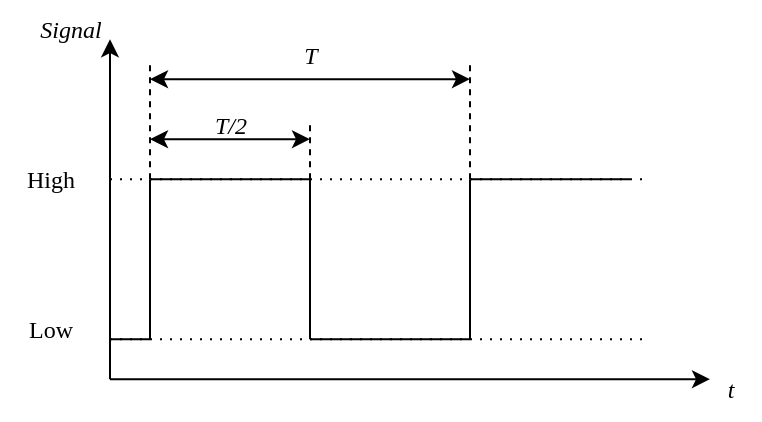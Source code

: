<mxfile version="20.2.8" type="device"><diagram id="H67EuQW1_RXTXJQNw-cR" name="Page-1"><mxGraphModel dx="601" dy="448" grid="1" gridSize="10" guides="1" tooltips="1" connect="1" arrows="1" fold="1" page="1" pageScale="1" pageWidth="827" pageHeight="1169" math="0" shadow="0"><root><mxCell id="0"/><mxCell id="1" parent="0"/><mxCell id="VZMJ-uMy31Nqs9gk9yMd-3" value="" style="endArrow=classic;html=1;rounded=0;" edge="1" parent="1"><mxGeometry width="50" height="50" relative="1" as="geometry"><mxPoint x="65" y="239.6" as="sourcePoint"/><mxPoint x="65" y="69.6" as="targetPoint"/></mxGeometry></mxCell><mxCell id="VZMJ-uMy31Nqs9gk9yMd-4" value="" style="endArrow=classic;html=1;rounded=0;" edge="1" parent="1"><mxGeometry width="50" height="50" relative="1" as="geometry"><mxPoint x="65" y="239.6" as="sourcePoint"/><mxPoint x="365" y="239.6" as="targetPoint"/></mxGeometry></mxCell><mxCell id="VZMJ-uMy31Nqs9gk9yMd-8" value="" style="endArrow=none;dashed=1;html=1;rounded=0;dashPattern=1 4;" edge="1" parent="1"><mxGeometry width="50" height="50" relative="1" as="geometry"><mxPoint x="65" y="139.6" as="sourcePoint"/><mxPoint x="335" y="139.6" as="targetPoint"/></mxGeometry></mxCell><mxCell id="VZMJ-uMy31Nqs9gk9yMd-9" value="" style="endArrow=none;dashed=1;html=1;rounded=0;dashPattern=1 4;" edge="1" parent="1"><mxGeometry width="50" height="50" relative="1" as="geometry"><mxPoint x="65" y="219.6" as="sourcePoint"/><mxPoint x="335" y="219.6" as="targetPoint"/></mxGeometry></mxCell><mxCell id="VZMJ-uMy31Nqs9gk9yMd-10" value="" style="endArrow=none;html=1;rounded=0;" edge="1" parent="1"><mxGeometry width="50" height="50" relative="1" as="geometry"><mxPoint x="65" y="219.6" as="sourcePoint"/><mxPoint x="85" y="219.6" as="targetPoint"/></mxGeometry></mxCell><mxCell id="VZMJ-uMy31Nqs9gk9yMd-11" value="" style="endArrow=none;html=1;rounded=0;" edge="1" parent="1"><mxGeometry width="50" height="50" relative="1" as="geometry"><mxPoint x="85" y="219.6" as="sourcePoint"/><mxPoint x="85" y="139.6" as="targetPoint"/></mxGeometry></mxCell><mxCell id="VZMJ-uMy31Nqs9gk9yMd-12" value="" style="endArrow=none;html=1;rounded=0;strokeColor=#000000;" edge="1" parent="1"><mxGeometry width="50" height="50" relative="1" as="geometry"><mxPoint x="85" y="139.6" as="sourcePoint"/><mxPoint x="165" y="139.6" as="targetPoint"/></mxGeometry></mxCell><mxCell id="VZMJ-uMy31Nqs9gk9yMd-13" value="" style="endArrow=none;html=1;rounded=0;strokeColor=#000000;" edge="1" parent="1"><mxGeometry width="50" height="50" relative="1" as="geometry"><mxPoint x="165" y="219.6" as="sourcePoint"/><mxPoint x="245" y="219.6" as="targetPoint"/></mxGeometry></mxCell><mxCell id="VZMJ-uMy31Nqs9gk9yMd-14" value="" style="endArrow=none;html=1;rounded=0;strokeColor=#000000;" edge="1" parent="1"><mxGeometry width="50" height="50" relative="1" as="geometry"><mxPoint x="245" y="139.6" as="sourcePoint"/><mxPoint x="325" y="139.6" as="targetPoint"/></mxGeometry></mxCell><mxCell id="VZMJ-uMy31Nqs9gk9yMd-15" value="" style="endArrow=none;html=1;rounded=0;strokeColor=#000000;" edge="1" parent="1"><mxGeometry width="50" height="50" relative="1" as="geometry"><mxPoint x="165" y="139.6" as="sourcePoint"/><mxPoint x="165" y="219.6" as="targetPoint"/></mxGeometry></mxCell><mxCell id="VZMJ-uMy31Nqs9gk9yMd-16" value="" style="endArrow=none;html=1;rounded=0;strokeColor=#000000;" edge="1" parent="1"><mxGeometry width="50" height="50" relative="1" as="geometry"><mxPoint x="245" y="139.6" as="sourcePoint"/><mxPoint x="245" y="219.6" as="targetPoint"/></mxGeometry></mxCell><mxCell id="VZMJ-uMy31Nqs9gk9yMd-17" value="&lt;font face=&quot;Times New Roman&quot;&gt;High&lt;br&gt;&lt;/font&gt;" style="text;html=1;align=center;verticalAlign=middle;resizable=0;points=[];autosize=1;strokeColor=none;fillColor=none;" vertex="1" parent="1"><mxGeometry x="10" y="124.6" width="50" height="30" as="geometry"/></mxCell><mxCell id="VZMJ-uMy31Nqs9gk9yMd-18" value="&lt;font face=&quot;Times New Roman&quot;&gt;Low&lt;br&gt;&lt;/font&gt;" style="text;html=1;align=center;verticalAlign=middle;resizable=0;points=[];autosize=1;strokeColor=none;fillColor=none;" vertex="1" parent="1"><mxGeometry x="10" y="199.6" width="50" height="30" as="geometry"/></mxCell><mxCell id="VZMJ-uMy31Nqs9gk9yMd-19" value="&lt;font face=&quot;Times New Roman&quot;&gt;&lt;i&gt;Signal&lt;/i&gt;&lt;br&gt;&lt;/font&gt;" style="text;html=1;align=center;verticalAlign=middle;resizable=0;points=[];autosize=1;strokeColor=none;fillColor=none;" vertex="1" parent="1"><mxGeometry x="20" y="50" width="50" height="30" as="geometry"/></mxCell><mxCell id="VZMJ-uMy31Nqs9gk9yMd-20" value="&lt;font face=&quot;Times New Roman&quot;&gt;&lt;i&gt;t&lt;/i&gt;&lt;br&gt;&lt;/font&gt;" style="text;html=1;align=center;verticalAlign=middle;resizable=0;points=[];autosize=1;strokeColor=none;fillColor=none;" vertex="1" parent="1"><mxGeometry x="360" y="229.6" width="30" height="30" as="geometry"/></mxCell><mxCell id="VZMJ-uMy31Nqs9gk9yMd-22" value="" style="endArrow=none;dashed=1;html=1;rounded=0;strokeColor=#000000;fontFamily=Times New Roman;" edge="1" parent="1"><mxGeometry width="50" height="50" relative="1" as="geometry"><mxPoint x="85" y="139.6" as="sourcePoint"/><mxPoint x="85" y="79.6" as="targetPoint"/></mxGeometry></mxCell><mxCell id="VZMJ-uMy31Nqs9gk9yMd-23" value="" style="endArrow=none;dashed=1;html=1;rounded=0;strokeColor=#000000;fontFamily=Times New Roman;" edge="1" parent="1"><mxGeometry width="50" height="50" relative="1" as="geometry"><mxPoint x="165" y="139.6" as="sourcePoint"/><mxPoint x="165" y="109.6" as="targetPoint"/></mxGeometry></mxCell><mxCell id="VZMJ-uMy31Nqs9gk9yMd-24" value="" style="endArrow=none;dashed=1;html=1;rounded=0;strokeColor=#000000;fontFamily=Times New Roman;" edge="1" parent="1"><mxGeometry width="50" height="50" relative="1" as="geometry"><mxPoint x="245" y="139.6" as="sourcePoint"/><mxPoint x="245" y="79.6" as="targetPoint"/></mxGeometry></mxCell><mxCell id="VZMJ-uMy31Nqs9gk9yMd-25" value="" style="endArrow=classic;startArrow=classic;html=1;rounded=0;strokeColor=#000000;fontFamily=Times New Roman;" edge="1" parent="1"><mxGeometry width="50" height="50" relative="1" as="geometry"><mxPoint x="85" y="89.6" as="sourcePoint"/><mxPoint x="245" y="89.6" as="targetPoint"/></mxGeometry></mxCell><mxCell id="VZMJ-uMy31Nqs9gk9yMd-26" value="" style="endArrow=classic;startArrow=classic;html=1;rounded=0;strokeColor=#000000;fontFamily=Times New Roman;" edge="1" parent="1"><mxGeometry width="50" height="50" relative="1" as="geometry"><mxPoint x="85" y="119.6" as="sourcePoint"/><mxPoint x="165" y="119.6" as="targetPoint"/></mxGeometry></mxCell><mxCell id="VZMJ-uMy31Nqs9gk9yMd-27" value="&lt;font face=&quot;Times New Roman&quot;&gt;&lt;i&gt;T&lt;br&gt;&lt;/i&gt;&lt;br&gt;&lt;/font&gt;" style="text;html=1;align=center;verticalAlign=middle;resizable=0;points=[];autosize=1;strokeColor=none;fillColor=none;" vertex="1" parent="1"><mxGeometry x="150" y="65" width="30" height="40" as="geometry"/></mxCell><mxCell id="VZMJ-uMy31Nqs9gk9yMd-28" value="&lt;font face=&quot;Times New Roman&quot;&gt;&lt;i&gt;T/2&lt;br&gt;&lt;/i&gt;&lt;br&gt;&lt;/font&gt;" style="text;html=1;align=center;verticalAlign=middle;resizable=0;points=[];autosize=1;strokeColor=none;fillColor=none;" vertex="1" parent="1"><mxGeometry x="105" y="100" width="40" height="40" as="geometry"/></mxCell></root></mxGraphModel></diagram></mxfile>